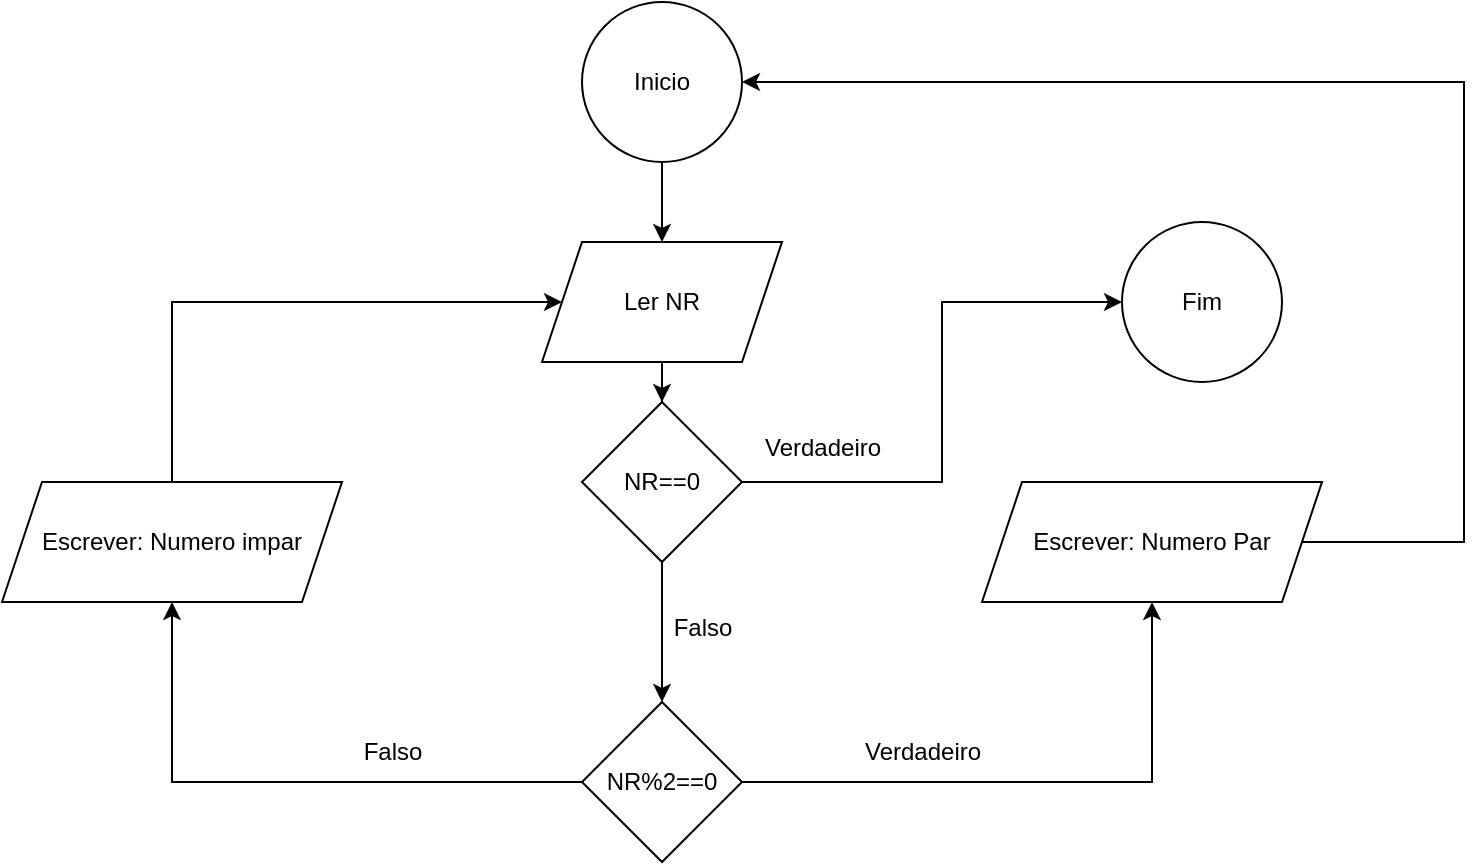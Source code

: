 <mxfile version="24.7.17">
  <diagram name="Página-1" id="ZNse3tBdtCjMmyvKHJrZ">
    <mxGraphModel dx="1009" dy="573" grid="1" gridSize="10" guides="1" tooltips="1" connect="1" arrows="1" fold="1" page="1" pageScale="1" pageWidth="827" pageHeight="1169" math="0" shadow="0">
      <root>
        <mxCell id="0" />
        <mxCell id="1" parent="0" />
        <mxCell id="ElfAze5rHpPHdB7KU5Qr-4" style="edgeStyle=orthogonalEdgeStyle;rounded=0;orthogonalLoop=1;jettySize=auto;html=1;entryX=0.5;entryY=0;entryDx=0;entryDy=0;" edge="1" parent="1" source="ElfAze5rHpPHdB7KU5Qr-1" target="ElfAze5rHpPHdB7KU5Qr-2">
          <mxGeometry relative="1" as="geometry" />
        </mxCell>
        <mxCell id="ElfAze5rHpPHdB7KU5Qr-1" value="Inicio" style="ellipse;whiteSpace=wrap;html=1;aspect=fixed;" vertex="1" parent="1">
          <mxGeometry x="360" y="80" width="80" height="80" as="geometry" />
        </mxCell>
        <mxCell id="ElfAze5rHpPHdB7KU5Qr-16" style="edgeStyle=orthogonalEdgeStyle;rounded=0;orthogonalLoop=1;jettySize=auto;html=1;" edge="1" parent="1" source="ElfAze5rHpPHdB7KU5Qr-2" target="ElfAze5rHpPHdB7KU5Qr-15">
          <mxGeometry relative="1" as="geometry" />
        </mxCell>
        <mxCell id="ElfAze5rHpPHdB7KU5Qr-2" value="Ler NR" style="shape=parallelogram;perimeter=parallelogramPerimeter;whiteSpace=wrap;html=1;fixedSize=1;" vertex="1" parent="1">
          <mxGeometry x="340" y="200" width="120" height="60" as="geometry" />
        </mxCell>
        <mxCell id="ElfAze5rHpPHdB7KU5Qr-6" style="edgeStyle=orthogonalEdgeStyle;rounded=0;orthogonalLoop=1;jettySize=auto;html=1;" edge="1" parent="1" source="ElfAze5rHpPHdB7KU5Qr-3" target="ElfAze5rHpPHdB7KU5Qr-8">
          <mxGeometry relative="1" as="geometry">
            <mxPoint x="560" y="350" as="targetPoint" />
          </mxGeometry>
        </mxCell>
        <mxCell id="ElfAze5rHpPHdB7KU5Qr-11" style="edgeStyle=orthogonalEdgeStyle;rounded=0;orthogonalLoop=1;jettySize=auto;html=1;" edge="1" parent="1" source="ElfAze5rHpPHdB7KU5Qr-3" target="ElfAze5rHpPHdB7KU5Qr-13">
          <mxGeometry relative="1" as="geometry">
            <mxPoint x="240" y="350" as="targetPoint" />
          </mxGeometry>
        </mxCell>
        <mxCell id="ElfAze5rHpPHdB7KU5Qr-3" value="NR%2==0" style="rhombus;whiteSpace=wrap;html=1;" vertex="1" parent="1">
          <mxGeometry x="360" y="430" width="80" height="80" as="geometry" />
        </mxCell>
        <mxCell id="ElfAze5rHpPHdB7KU5Qr-7" value="Verdadeiro" style="text;html=1;align=center;verticalAlign=middle;resizable=0;points=[];autosize=1;strokeColor=none;fillColor=none;" vertex="1" parent="1">
          <mxGeometry x="490" y="440" width="80" height="30" as="geometry" />
        </mxCell>
        <mxCell id="ElfAze5rHpPHdB7KU5Qr-10" style="edgeStyle=orthogonalEdgeStyle;rounded=0;orthogonalLoop=1;jettySize=auto;html=1;entryX=1;entryY=0.5;entryDx=0;entryDy=0;" edge="1" parent="1" source="ElfAze5rHpPHdB7KU5Qr-8" target="ElfAze5rHpPHdB7KU5Qr-1">
          <mxGeometry relative="1" as="geometry">
            <mxPoint x="800" y="40" as="targetPoint" />
            <Array as="points">
              <mxPoint x="801" y="350" />
              <mxPoint x="801" y="120" />
            </Array>
          </mxGeometry>
        </mxCell>
        <mxCell id="ElfAze5rHpPHdB7KU5Qr-8" value="Escrever: Numero Par" style="shape=parallelogram;perimeter=parallelogramPerimeter;whiteSpace=wrap;html=1;fixedSize=1;" vertex="1" parent="1">
          <mxGeometry x="560" y="320" width="170" height="60" as="geometry" />
        </mxCell>
        <mxCell id="ElfAze5rHpPHdB7KU5Qr-12" value="Falso" style="text;html=1;align=center;verticalAlign=middle;resizable=0;points=[];autosize=1;strokeColor=none;fillColor=none;" vertex="1" parent="1">
          <mxGeometry x="240" y="440" width="50" height="30" as="geometry" />
        </mxCell>
        <mxCell id="ElfAze5rHpPHdB7KU5Qr-14" style="edgeStyle=orthogonalEdgeStyle;rounded=0;orthogonalLoop=1;jettySize=auto;html=1;" edge="1" parent="1" source="ElfAze5rHpPHdB7KU5Qr-13" target="ElfAze5rHpPHdB7KU5Qr-2">
          <mxGeometry relative="1" as="geometry">
            <mxPoint x="155" y="180" as="targetPoint" />
            <Array as="points">
              <mxPoint x="155" y="230" />
            </Array>
          </mxGeometry>
        </mxCell>
        <mxCell id="ElfAze5rHpPHdB7KU5Qr-13" value="Escrever: Numero impar" style="shape=parallelogram;perimeter=parallelogramPerimeter;whiteSpace=wrap;html=1;fixedSize=1;" vertex="1" parent="1">
          <mxGeometry x="70" y="320" width="170" height="60" as="geometry" />
        </mxCell>
        <mxCell id="ElfAze5rHpPHdB7KU5Qr-18" style="edgeStyle=orthogonalEdgeStyle;rounded=0;orthogonalLoop=1;jettySize=auto;html=1;" edge="1" parent="1" source="ElfAze5rHpPHdB7KU5Qr-15" target="ElfAze5rHpPHdB7KU5Qr-19">
          <mxGeometry relative="1" as="geometry">
            <mxPoint x="620" y="230" as="targetPoint" />
            <Array as="points">
              <mxPoint x="540" y="320" />
              <mxPoint x="540" y="230" />
            </Array>
          </mxGeometry>
        </mxCell>
        <mxCell id="ElfAze5rHpPHdB7KU5Qr-21" style="edgeStyle=orthogonalEdgeStyle;rounded=0;orthogonalLoop=1;jettySize=auto;html=1;" edge="1" parent="1" source="ElfAze5rHpPHdB7KU5Qr-15" target="ElfAze5rHpPHdB7KU5Qr-3">
          <mxGeometry relative="1" as="geometry" />
        </mxCell>
        <mxCell id="ElfAze5rHpPHdB7KU5Qr-15" value="NR==0" style="rhombus;whiteSpace=wrap;html=1;" vertex="1" parent="1">
          <mxGeometry x="360" y="280" width="80" height="80" as="geometry" />
        </mxCell>
        <mxCell id="ElfAze5rHpPHdB7KU5Qr-19" value="Fim" style="ellipse;whiteSpace=wrap;html=1;aspect=fixed;" vertex="1" parent="1">
          <mxGeometry x="630" y="190" width="80" height="80" as="geometry" />
        </mxCell>
        <mxCell id="ElfAze5rHpPHdB7KU5Qr-20" value="Verdadeiro" style="text;html=1;align=center;verticalAlign=middle;resizable=0;points=[];autosize=1;strokeColor=none;fillColor=none;" vertex="1" parent="1">
          <mxGeometry x="440" y="288" width="80" height="30" as="geometry" />
        </mxCell>
        <mxCell id="ElfAze5rHpPHdB7KU5Qr-22" value="Falso" style="text;html=1;align=center;verticalAlign=middle;resizable=0;points=[];autosize=1;strokeColor=none;fillColor=none;" vertex="1" parent="1">
          <mxGeometry x="395" y="378" width="50" height="30" as="geometry" />
        </mxCell>
      </root>
    </mxGraphModel>
  </diagram>
</mxfile>
